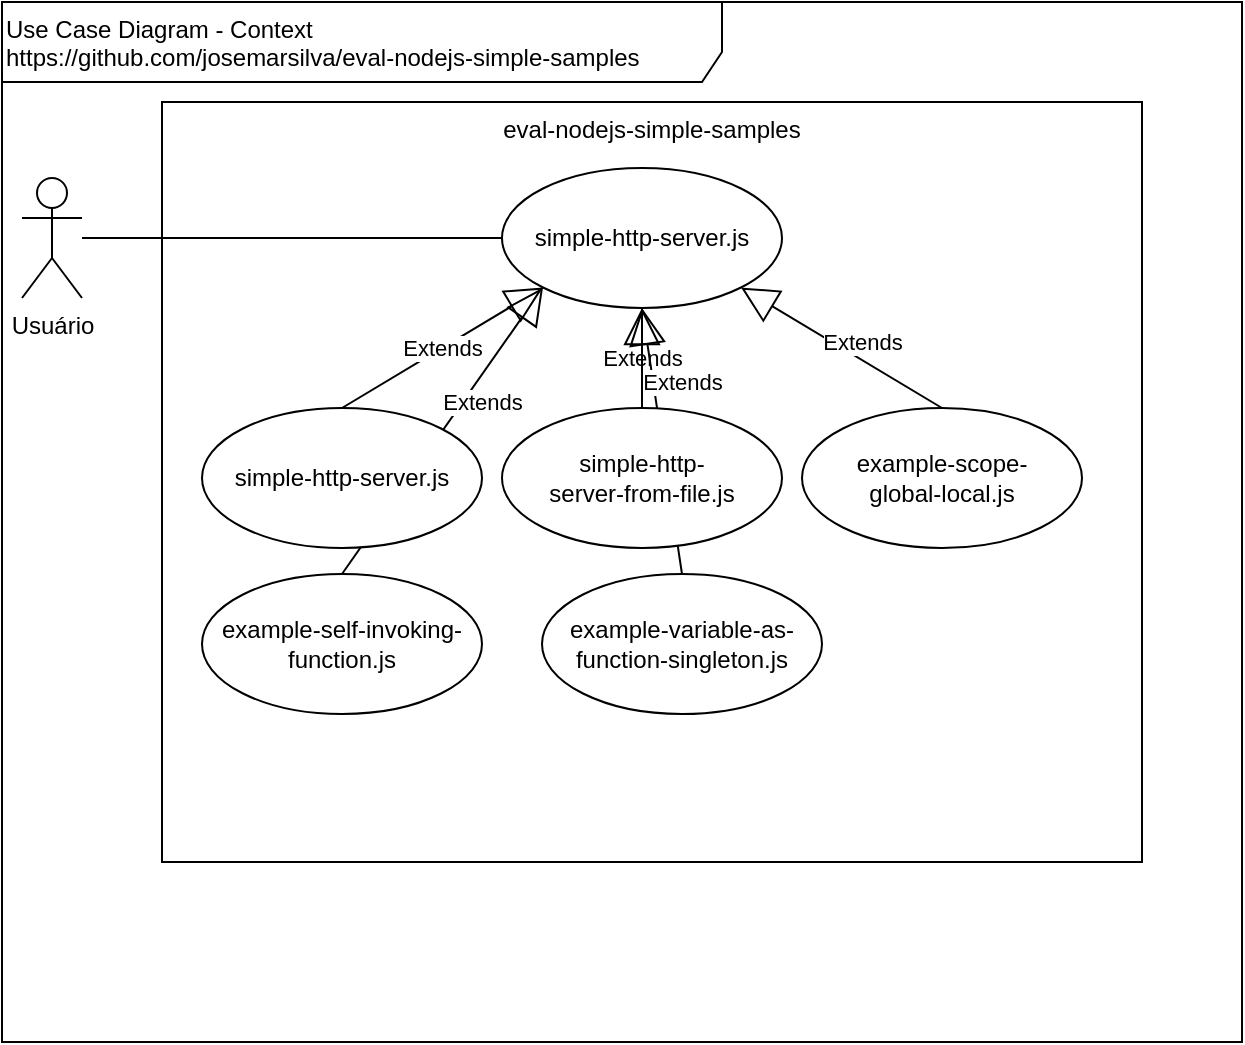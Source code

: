 <mxfile version="12.7.9" type="device"><diagram id="fMGpiNhVeqn0YMsLJxzh" name="Página-1"><mxGraphModel dx="766" dy="436" grid="1" gridSize="10" guides="1" tooltips="1" connect="1" arrows="1" fold="1" page="1" pageScale="1" pageWidth="827" pageHeight="1169" math="0" shadow="0"><root><mxCell id="0"/><mxCell id="1" parent="0"/><mxCell id="6OetropUeBoLzL2Sj7KS-1" value="Use Case Diagram - Context&lt;br&gt;https://github.com/josemarsilva/eval-nodejs-simple-samples" style="shape=umlFrame;whiteSpace=wrap;html=1;width=360;height=40;verticalAlign=top;align=left;" parent="1" vertex="1"><mxGeometry x="10" y="10" width="620" height="520" as="geometry"/></mxCell><mxCell id="6OetropUeBoLzL2Sj7KS-2" value="&lt;div style=&quot;text-align: center&quot;&gt;&lt;span&gt;Usuário&lt;/span&gt;&lt;/div&gt;" style="shape=umlActor;verticalLabelPosition=bottom;labelBackgroundColor=#ffffff;verticalAlign=top;html=1;align=center;" parent="1" vertex="1"><mxGeometry x="20" y="98" width="30" height="60" as="geometry"/></mxCell><mxCell id="6OetropUeBoLzL2Sj7KS-3" value="eval-nodejs-simple-samples" style="rounded=0;whiteSpace=wrap;html=1;align=center;verticalAlign=top;" parent="1" vertex="1"><mxGeometry x="90" y="60" width="490" height="380" as="geometry"/></mxCell><mxCell id="6OetropUeBoLzL2Sj7KS-5" style="edgeStyle=orthogonalEdgeStyle;rounded=0;orthogonalLoop=1;jettySize=auto;html=1;endArrow=none;endFill=0;entryX=0;entryY=0.5;entryDx=0;entryDy=0;" parent="1" source="6OetropUeBoLzL2Sj7KS-2" target="9o6j3-gIA0Xrd9TZLxnB-6" edge="1"><mxGeometry relative="1" as="geometry"/></mxCell><mxCell id="9o6j3-gIA0Xrd9TZLxnB-3" value="&lt;span style=&quot;text-align: left ; white-space: nowrap&quot;&gt;example-scope-&lt;/span&gt;&lt;br style=&quot;padding: 0px ; margin: 0px ; text-align: left ; white-space: nowrap&quot;&gt;&lt;span style=&quot;text-align: left ; white-space: nowrap&quot;&gt;global-local.js&lt;/span&gt;" style="ellipse;whiteSpace=wrap;html=1;align=center;" parent="1" vertex="1"><mxGeometry x="410" y="213" width="140" height="70" as="geometry"/></mxCell><mxCell id="9o6j3-gIA0Xrd9TZLxnB-4" value="example-self-invoking-function.js" style="ellipse;whiteSpace=wrap;html=1;align=center;" parent="1" vertex="1"><mxGeometry x="110" y="296" width="140" height="70" as="geometry"/></mxCell><mxCell id="9o6j3-gIA0Xrd9TZLxnB-5" value="example-variable-as-function-singleton.js" style="ellipse;whiteSpace=wrap;html=1;align=center;" parent="1" vertex="1"><mxGeometry x="280" y="296" width="140" height="70" as="geometry"/></mxCell><mxCell id="9o6j3-gIA0Xrd9TZLxnB-6" value="simple-http-server.js" style="ellipse;whiteSpace=wrap;html=1;align=center;" parent="1" vertex="1"><mxGeometry x="260" y="93" width="140" height="70" as="geometry"/></mxCell><mxCell id="9o6j3-gIA0Xrd9TZLxnB-7" value="Extends" style="endArrow=block;endSize=16;endFill=0;html=1;entryX=0;entryY=1;entryDx=0;entryDy=0;exitX=0.5;exitY=0;exitDx=0;exitDy=0;" parent="1" source="6OetropUeBoLzL2Sj7KS-4" target="9o6j3-gIA0Xrd9TZLxnB-6" edge="1"><mxGeometry width="160" relative="1" as="geometry"><mxPoint x="30" y="470" as="sourcePoint"/><mxPoint x="190" y="470" as="targetPoint"/></mxGeometry></mxCell><mxCell id="9o6j3-gIA0Xrd9TZLxnB-8" value="Extends" style="endArrow=block;endSize=16;endFill=0;html=1;entryX=0;entryY=1;entryDx=0;entryDy=0;exitX=0.5;exitY=0;exitDx=0;exitDy=0;" parent="1" source="9o6j3-gIA0Xrd9TZLxnB-4" target="9o6j3-gIA0Xrd9TZLxnB-6" edge="1"><mxGeometry x="0.264" y="-8" width="160" relative="1" as="geometry"><mxPoint x="190" y="190" as="sourcePoint"/><mxPoint x="280.503" y="162.749" as="targetPoint"/><mxPoint as="offset"/></mxGeometry></mxCell><mxCell id="9o6j3-gIA0Xrd9TZLxnB-10" value="Extends" style="endArrow=block;endSize=16;endFill=0;html=1;entryX=0.5;entryY=1;entryDx=0;entryDy=0;exitX=0.5;exitY=0;exitDx=0;exitDy=0;" parent="1" source="9o6j3-gIA0Xrd9TZLxnB-1" target="9o6j3-gIA0Xrd9TZLxnB-6" edge="1"><mxGeometry width="160" relative="1" as="geometry"><mxPoint x="190" y="206" as="sourcePoint"/><mxPoint x="280.503" y="162.749" as="targetPoint"/></mxGeometry></mxCell><mxCell id="9o6j3-gIA0Xrd9TZLxnB-11" value="Extends" style="endArrow=block;endSize=16;endFill=0;html=1;entryX=0.5;entryY=1;entryDx=0;entryDy=0;exitX=0.5;exitY=0;exitDx=0;exitDy=0;" parent="1" source="9o6j3-gIA0Xrd9TZLxnB-5" target="9o6j3-gIA0Xrd9TZLxnB-6" edge="1"><mxGeometry x="0.412" y="-14" width="160" relative="1" as="geometry"><mxPoint x="340" y="206" as="sourcePoint"/><mxPoint x="340" y="173" as="targetPoint"/><mxPoint as="offset"/></mxGeometry></mxCell><mxCell id="9o6j3-gIA0Xrd9TZLxnB-12" value="" style="edgeStyle=none;rounded=0;orthogonalLoop=1;jettySize=auto;html=1;endArrow=none;endFill=0;" parent="1" source="9o6j3-gIA0Xrd9TZLxnB-1" target="9o6j3-gIA0Xrd9TZLxnB-6" edge="1"><mxGeometry relative="1" as="geometry"/></mxCell><mxCell id="9o6j3-gIA0Xrd9TZLxnB-1" value="&lt;span style=&quot;text-align: left ; white-space: nowrap&quot;&gt;simple-http-&lt;/span&gt;&lt;br style=&quot;padding: 0px ; margin: 0px ; text-align: left ; white-space: nowrap&quot;&gt;&lt;span style=&quot;text-align: left ; white-space: nowrap&quot;&gt;server-from-file.js&lt;br&gt;&lt;/span&gt;" style="ellipse;whiteSpace=wrap;html=1;align=center;" parent="1" vertex="1"><mxGeometry x="260" y="213" width="140" height="70" as="geometry"/></mxCell><mxCell id="6OetropUeBoLzL2Sj7KS-4" value="simple-http-server.js" style="ellipse;whiteSpace=wrap;html=1;align=center;" parent="1" vertex="1"><mxGeometry x="110" y="213" width="140" height="70" as="geometry"/></mxCell><mxCell id="9o6j3-gIA0Xrd9TZLxnB-13" value="Extends" style="endArrow=block;endSize=16;endFill=0;html=1;entryX=1;entryY=1;entryDx=0;entryDy=0;exitX=0.5;exitY=0;exitDx=0;exitDy=0;" parent="1" source="9o6j3-gIA0Xrd9TZLxnB-3" target="9o6j3-gIA0Xrd9TZLxnB-6" edge="1"><mxGeometry x="-0.125" y="-8" width="160" relative="1" as="geometry"><mxPoint x="360" y="306" as="sourcePoint"/><mxPoint x="340" y="173" as="targetPoint"/><mxPoint as="offset"/></mxGeometry></mxCell></root></mxGraphModel></diagram></mxfile>